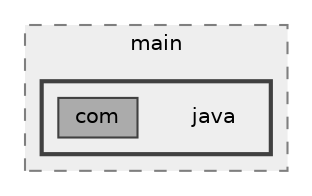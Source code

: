 digraph "C:/Users/johnn/Documents/Universal Script/Teams/TSF/POS/TSFApp/App/src/main/java"
{
 // LATEX_PDF_SIZE
  bgcolor="transparent";
  edge [fontname=Helvetica,fontsize=10,labelfontname=Helvetica,labelfontsize=10];
  node [fontname=Helvetica,fontsize=10,shape=box,height=0.2,width=0.4];
  compound=true
  subgraph clusterdir_5eb159725f84c66aafd839904a4acdd0 {
    graph [ bgcolor="#eeeeee", pencolor="grey50", label="main", fontname=Helvetica,fontsize=10 style="filled,dashed", URL="dir_5eb159725f84c66aafd839904a4acdd0.html",tooltip=""]
  subgraph clusterdir_fd3f6763802dee1ad875f6c80eac0bda {
    graph [ bgcolor="#eeeeee", pencolor="grey25", label="", fontname=Helvetica,fontsize=10 style="filled,bold", URL="dir_fd3f6763802dee1ad875f6c80eac0bda.html",tooltip=""]
    dir_fd3f6763802dee1ad875f6c80eac0bda [shape=plaintext, label="java"];
  dir_d8517d8b842053dc3dd7dde525dd9163 [label="com", fillcolor="#ababab", color="grey25", style="filled", URL="dir_d8517d8b842053dc3dd7dde525dd9163.html",tooltip=""];
  }
  }
}
